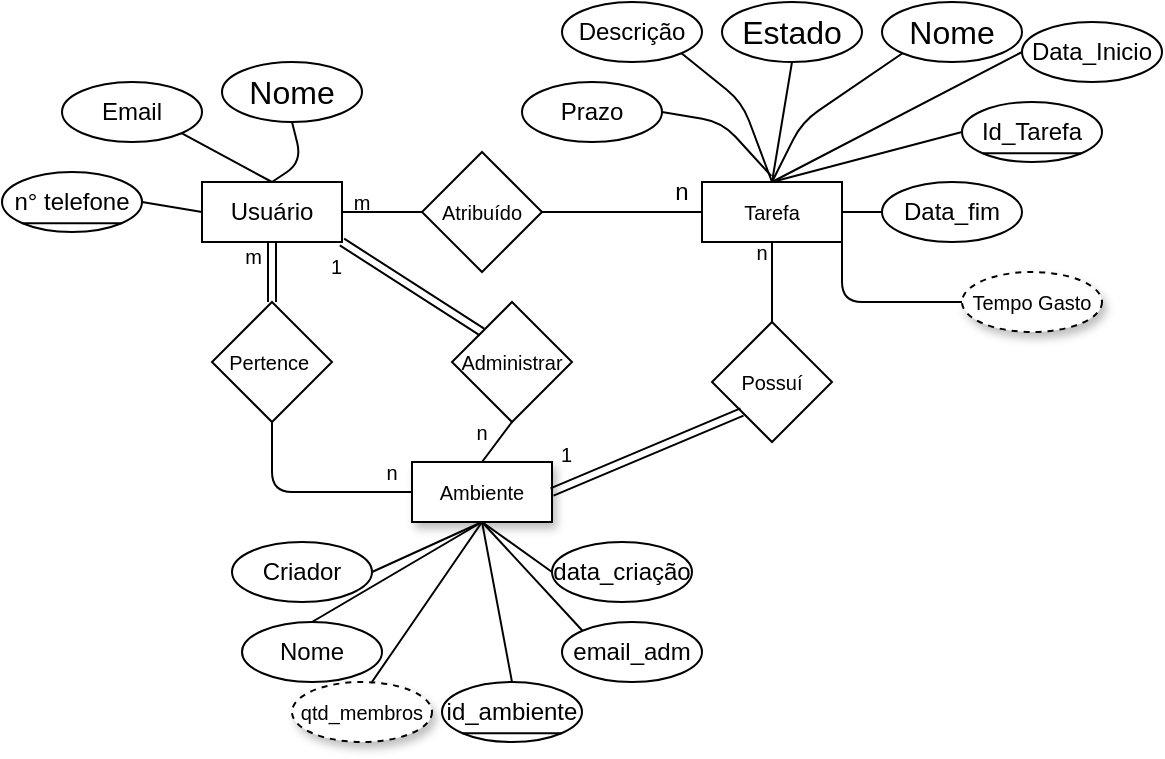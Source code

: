 <mxfile>
    <diagram id="xUzG4P2LGu08gM0siAGi" name="Page-1">
        <mxGraphModel dx="506" dy="647" grid="1" gridSize="10" guides="1" tooltips="1" connect="1" arrows="1" fold="1" page="1" pageScale="1" pageWidth="850" pageHeight="1100" math="0" shadow="0">
            <root>
                <mxCell id="0"/>
                <mxCell id="1" parent="0"/>
                <mxCell id="2" value="Usuário" style="rounded=0;whiteSpace=wrap;html=1;" parent="1" vertex="1">
                    <mxGeometry x="110" y="110" width="70" height="30" as="geometry"/>
                </mxCell>
                <mxCell id="3" value="&lt;font size=&quot;3&quot;&gt;Nome&lt;/font&gt;" style="ellipse;whiteSpace=wrap;html=1;" parent="1" vertex="1">
                    <mxGeometry x="120" y="50" width="70" height="30" as="geometry"/>
                </mxCell>
                <mxCell id="4" value="Email" style="ellipse;whiteSpace=wrap;html=1;" parent="1" vertex="1">
                    <mxGeometry x="40" y="60" width="70" height="30" as="geometry"/>
                </mxCell>
                <mxCell id="6" value="Tarefa" style="rounded=0;whiteSpace=wrap;html=1;fontSize=10;" parent="1" vertex="1">
                    <mxGeometry x="360" y="110" width="70" height="30" as="geometry"/>
                </mxCell>
                <mxCell id="7" value="Atribuído" style="rhombus;whiteSpace=wrap;html=1;fontSize=10;" parent="1" vertex="1">
                    <mxGeometry x="220" y="95" width="60" height="60" as="geometry"/>
                </mxCell>
                <mxCell id="8" value="&lt;font size=&quot;3&quot;&gt;Nome&lt;/font&gt;" style="ellipse;whiteSpace=wrap;html=1;" parent="1" vertex="1">
                    <mxGeometry x="450" y="20" width="70" height="30" as="geometry"/>
                </mxCell>
                <mxCell id="9" value="Descrição" style="ellipse;whiteSpace=wrap;html=1;" parent="1" vertex="1">
                    <mxGeometry x="290" y="20" width="70" height="30" as="geometry"/>
                </mxCell>
                <mxCell id="11" value="&lt;font size=&quot;3&quot;&gt;Estado&lt;/font&gt;" style="ellipse;whiteSpace=wrap;html=1;" parent="1" vertex="1">
                    <mxGeometry x="370" y="20" width="70" height="30" as="geometry"/>
                </mxCell>
                <mxCell id="12" value="Prazo" style="ellipse;whiteSpace=wrap;html=1;" parent="1" vertex="1">
                    <mxGeometry x="270" y="60" width="70" height="30" as="geometry"/>
                </mxCell>
                <mxCell id="13" value="Data_Inicio" style="ellipse;whiteSpace=wrap;html=1;" parent="1" vertex="1">
                    <mxGeometry x="520" y="30" width="70" height="30" as="geometry"/>
                </mxCell>
                <mxCell id="14" value="Data_fim" style="ellipse;whiteSpace=wrap;html=1;" parent="1" vertex="1">
                    <mxGeometry x="450" y="110" width="70" height="30" as="geometry"/>
                </mxCell>
                <mxCell id="17" value="Tempo Gasto" style="ellipse;whiteSpace=wrap;html=1;align=center;dashed=1;shadow=1;fontSize=10;" parent="1" vertex="1">
                    <mxGeometry x="490" y="155" width="70" height="30" as="geometry"/>
                </mxCell>
                <mxCell id="18" value="Ambiente" style="rounded=0;whiteSpace=wrap;html=1;shadow=1;fontSize=10;" parent="1" vertex="1">
                    <mxGeometry x="215" y="250" width="70" height="30" as="geometry"/>
                </mxCell>
                <mxCell id="19" value="" style="endArrow=none;html=1;fontSize=10;entryX=0;entryY=0.5;entryDx=0;entryDy=0;exitX=0.5;exitY=0;exitDx=0;exitDy=0;" parent="1" source="6" target="13" edge="1">
                    <mxGeometry width="50" height="50" relative="1" as="geometry">
                        <mxPoint x="400" y="130" as="sourcePoint"/>
                        <mxPoint x="450" y="80" as="targetPoint"/>
                    </mxGeometry>
                </mxCell>
                <mxCell id="20" value="" style="endArrow=none;html=1;fontSize=10;entryX=0;entryY=1;entryDx=0;entryDy=0;exitX=0.5;exitY=0;exitDx=0;exitDy=0;" parent="1" source="6" target="8" edge="1">
                    <mxGeometry width="50" height="50" relative="1" as="geometry">
                        <mxPoint x="400" y="130" as="sourcePoint"/>
                        <mxPoint x="450" y="80" as="targetPoint"/>
                        <Array as="points">
                            <mxPoint x="410" y="80"/>
                        </Array>
                    </mxGeometry>
                </mxCell>
                <mxCell id="21" value="" style="endArrow=none;html=1;fontSize=10;entryX=0;entryY=0.5;entryDx=0;entryDy=0;exitX=1;exitY=0.5;exitDx=0;exitDy=0;" parent="1" source="6" target="14" edge="1">
                    <mxGeometry width="50" height="50" relative="1" as="geometry">
                        <mxPoint x="400" y="130" as="sourcePoint"/>
                        <mxPoint x="450" y="80" as="targetPoint"/>
                    </mxGeometry>
                </mxCell>
                <mxCell id="22" value="" style="endArrow=none;html=1;fontSize=10;entryX=0.5;entryY=1;entryDx=0;entryDy=0;exitX=0.5;exitY=0;exitDx=0;exitDy=0;" parent="1" source="6" target="11" edge="1">
                    <mxGeometry width="50" height="50" relative="1" as="geometry">
                        <mxPoint x="410" y="130" as="sourcePoint"/>
                        <mxPoint x="460" y="80" as="targetPoint"/>
                    </mxGeometry>
                </mxCell>
                <mxCell id="23" value="" style="endArrow=none;html=1;fontSize=10;entryX=1;entryY=1;entryDx=0;entryDy=0;exitX=0.5;exitY=0;exitDx=0;exitDy=0;" parent="1" source="6" target="9" edge="1">
                    <mxGeometry width="50" height="50" relative="1" as="geometry">
                        <mxPoint x="410" y="130" as="sourcePoint"/>
                        <mxPoint x="460" y="80" as="targetPoint"/>
                        <Array as="points">
                            <mxPoint x="380" y="70"/>
                        </Array>
                    </mxGeometry>
                </mxCell>
                <mxCell id="24" value="" style="endArrow=none;html=1;fontSize=10;entryX=1;entryY=0.5;entryDx=0;entryDy=0;exitX=0.495;exitY=-0.1;exitDx=0;exitDy=0;exitPerimeter=0;" parent="1" source="6" edge="1">
                    <mxGeometry width="50" height="50" relative="1" as="geometry">
                        <mxPoint x="410" y="130" as="sourcePoint"/>
                        <mxPoint x="340.0" y="75" as="targetPoint"/>
                        <Array as="points">
                            <mxPoint x="370" y="80"/>
                        </Array>
                    </mxGeometry>
                </mxCell>
                <mxCell id="25" value="" style="endArrow=none;html=1;fontSize=10;entryX=0;entryY=0.5;entryDx=0;entryDy=0;exitX=1;exitY=1;exitDx=0;exitDy=0;" parent="1" source="6" target="17" edge="1">
                    <mxGeometry width="50" height="50" relative="1" as="geometry">
                        <mxPoint x="410" y="130" as="sourcePoint"/>
                        <mxPoint x="460" y="80" as="targetPoint"/>
                        <Array as="points">
                            <mxPoint x="430" y="170"/>
                        </Array>
                    </mxGeometry>
                </mxCell>
                <mxCell id="26" value="" style="endArrow=none;html=1;fontSize=10;entryX=0.5;entryY=1;entryDx=0;entryDy=0;exitX=0.5;exitY=0;exitDx=0;exitDy=0;" parent="1" source="2" target="3" edge="1">
                    <mxGeometry width="50" height="50" relative="1" as="geometry">
                        <mxPoint x="140" y="130" as="sourcePoint"/>
                        <mxPoint x="190" y="80" as="targetPoint"/>
                        <Array as="points">
                            <mxPoint x="160" y="100"/>
                        </Array>
                    </mxGeometry>
                </mxCell>
                <mxCell id="27" value="" style="endArrow=none;html=1;fontSize=10;entryX=1;entryY=1;entryDx=0;entryDy=0;exitX=0.5;exitY=0;exitDx=0;exitDy=0;" parent="1" source="2" target="4" edge="1">
                    <mxGeometry width="50" height="50" relative="1" as="geometry">
                        <mxPoint x="140" y="130" as="sourcePoint"/>
                        <mxPoint x="190" y="80" as="targetPoint"/>
                        <Array as="points"/>
                    </mxGeometry>
                </mxCell>
                <mxCell id="28" value="" style="endArrow=none;html=1;rounded=0;fontSize=10;exitX=1;exitY=0.5;exitDx=0;exitDy=0;entryX=0;entryY=0.5;entryDx=0;entryDy=0;" parent="1" source="2" target="7" edge="1">
                    <mxGeometry relative="1" as="geometry">
                        <mxPoint x="160" y="110" as="sourcePoint"/>
                        <mxPoint x="320" y="110" as="targetPoint"/>
                    </mxGeometry>
                </mxCell>
                <mxCell id="31" value="m" style="text;html=1;strokeColor=none;fillColor=none;align=center;verticalAlign=middle;whiteSpace=wrap;rounded=0;shadow=1;fontSize=10;" parent="1" vertex="1">
                    <mxGeometry x="170" y="110" width="40" height="20" as="geometry"/>
                </mxCell>
                <mxCell id="MVlRNSNjMbKyrB4dj1rr-33" value="n" style="text;html=1;strokeColor=none;fillColor=none;align=center;verticalAlign=middle;whiteSpace=wrap;rounded=0;shadow=1;fontSize=10;" parent="1" vertex="1">
                    <mxGeometry x="175" y="240" width="60" height="30" as="geometry"/>
                </mxCell>
                <mxCell id="MVlRNSNjMbKyrB4dj1rr-34" value="n" style="text;html=1;strokeColor=none;fillColor=none;align=center;verticalAlign=middle;whiteSpace=wrap;rounded=0;shadow=1;fontSize=10;" parent="1" vertex="1">
                    <mxGeometry x="360" y="130" width="60" height="30" as="geometry"/>
                </mxCell>
                <mxCell id="MVlRNSNjMbKyrB4dj1rr-35" value="" style="endArrow=none;html=1;fontSize=10;entryX=0.5;entryY=1;entryDx=0;entryDy=0;exitX=1;exitY=0.5;exitDx=0;exitDy=0;" parent="1" source="MVlRNSNjMbKyrB4dj1rr-41" target="18" edge="1">
                    <mxGeometry width="50" height="50" relative="1" as="geometry">
                        <mxPoint x="200" y="330" as="sourcePoint"/>
                        <mxPoint x="270" y="320" as="targetPoint"/>
                    </mxGeometry>
                </mxCell>
                <mxCell id="MVlRNSNjMbKyrB4dj1rr-36" value="Id_Tarefa" style="ellipse;whiteSpace=wrap;html=1;" parent="1" vertex="1">
                    <mxGeometry x="490" y="70" width="70" height="30" as="geometry"/>
                </mxCell>
                <mxCell id="MVlRNSNjMbKyrB4dj1rr-37" value="" style="endArrow=none;html=1;fontSize=10;exitX=0;exitY=1;exitDx=0;exitDy=0;entryX=1;entryY=1;entryDx=0;entryDy=0;" parent="1" source="MVlRNSNjMbKyrB4dj1rr-36" target="MVlRNSNjMbKyrB4dj1rr-36" edge="1">
                    <mxGeometry width="50" height="50" relative="1" as="geometry">
                        <mxPoint x="580" y="130" as="sourcePoint"/>
                        <mxPoint x="630" y="80" as="targetPoint"/>
                    </mxGeometry>
                </mxCell>
                <mxCell id="MVlRNSNjMbKyrB4dj1rr-38" value="" style="endArrow=none;html=1;fontSize=10;entryX=0;entryY=0.5;entryDx=0;entryDy=0;exitX=0.5;exitY=0;exitDx=0;exitDy=0;" parent="1" source="6" target="MVlRNSNjMbKyrB4dj1rr-36" edge="1">
                    <mxGeometry width="50" height="50" relative="1" as="geometry">
                        <mxPoint x="490" y="230" as="sourcePoint"/>
                        <mxPoint x="540" y="180" as="targetPoint"/>
                    </mxGeometry>
                </mxCell>
                <mxCell id="MVlRNSNjMbKyrB4dj1rr-40" value="Nome" style="ellipse;whiteSpace=wrap;html=1;" parent="1" vertex="1">
                    <mxGeometry x="130" y="330" width="70" height="30" as="geometry"/>
                </mxCell>
                <mxCell id="MVlRNSNjMbKyrB4dj1rr-41" value="Criador" style="ellipse;whiteSpace=wrap;html=1;" parent="1" vertex="1">
                    <mxGeometry x="125" y="290" width="70" height="30" as="geometry"/>
                </mxCell>
                <mxCell id="MVlRNSNjMbKyrB4dj1rr-42" value="" style="endArrow=none;html=1;fontSize=10;entryX=0.5;entryY=1;entryDx=0;entryDy=0;exitX=0.5;exitY=0;exitDx=0;exitDy=0;" parent="1" source="MVlRNSNjMbKyrB4dj1rr-40" target="18" edge="1">
                    <mxGeometry width="50" height="50" relative="1" as="geometry">
                        <mxPoint x="260" y="230" as="sourcePoint"/>
                        <mxPoint x="250" y="290" as="targetPoint"/>
                    </mxGeometry>
                </mxCell>
                <mxCell id="MVlRNSNjMbKyrB4dj1rr-44" value="data_criação" style="ellipse;whiteSpace=wrap;html=1;" parent="1" vertex="1">
                    <mxGeometry x="285" y="290" width="70" height="30" as="geometry"/>
                </mxCell>
                <mxCell id="MVlRNSNjMbKyrB4dj1rr-47" value="" style="endArrow=none;html=1;fontSize=10;entryX=0;entryY=0.5;entryDx=0;entryDy=0;exitX=0.5;exitY=1;exitDx=0;exitDy=0;" parent="1" source="18" target="MVlRNSNjMbKyrB4dj1rr-44" edge="1">
                    <mxGeometry width="50" height="50" relative="1" as="geometry">
                        <mxPoint x="260" y="230" as="sourcePoint"/>
                        <mxPoint x="310" y="180" as="targetPoint"/>
                    </mxGeometry>
                </mxCell>
                <mxCell id="MVlRNSNjMbKyrB4dj1rr-49" value="Pertence&amp;nbsp;" style="rhombus;whiteSpace=wrap;html=1;fontSize=10;" parent="1" vertex="1">
                    <mxGeometry x="115" y="170" width="60" height="60" as="geometry"/>
                </mxCell>
                <mxCell id="MVlRNSNjMbKyrB4dj1rr-51" value="" style="endArrow=none;html=1;fontSize=10;entryX=0;entryY=0.5;entryDx=0;entryDy=0;exitX=0.5;exitY=1;exitDx=0;exitDy=0;" parent="1" source="MVlRNSNjMbKyrB4dj1rr-49" target="18" edge="1">
                    <mxGeometry width="50" height="50" relative="1" as="geometry">
                        <mxPoint x="125" y="280" as="sourcePoint"/>
                        <mxPoint x="175" y="230" as="targetPoint"/>
                        <Array as="points">
                            <mxPoint x="145" y="265"/>
                        </Array>
                    </mxGeometry>
                </mxCell>
                <mxCell id="MVlRNSNjMbKyrB4dj1rr-54" value="Possuí" style="rhombus;whiteSpace=wrap;html=1;fontSize=10;" parent="1" vertex="1">
                    <mxGeometry x="365" y="180" width="60" height="60" as="geometry"/>
                </mxCell>
                <mxCell id="MVlRNSNjMbKyrB4dj1rr-55" value="" style="endArrow=none;html=1;fontSize=10;exitX=0.5;exitY=0;exitDx=0;exitDy=0;entryX=0.5;entryY=1;entryDx=0;entryDy=0;" parent="1" source="MVlRNSNjMbKyrB4dj1rr-54" target="6" edge="1">
                    <mxGeometry width="50" height="50" relative="1" as="geometry">
                        <mxPoint x="310" y="140" as="sourcePoint"/>
                        <mxPoint x="390" y="160" as="targetPoint"/>
                    </mxGeometry>
                </mxCell>
                <mxCell id="MVlRNSNjMbKyrB4dj1rr-59" value="Administrar" style="rhombus;whiteSpace=wrap;html=1;fontSize=10;" parent="1" vertex="1">
                    <mxGeometry x="235" y="170" width="60" height="60" as="geometry"/>
                </mxCell>
                <mxCell id="MVlRNSNjMbKyrB4dj1rr-61" value="" style="endArrow=none;html=1;fontSize=10;exitX=0.5;exitY=0;exitDx=0;exitDy=0;entryX=0.5;entryY=1;entryDx=0;entryDy=0;" parent="1" source="18" target="MVlRNSNjMbKyrB4dj1rr-59" edge="1">
                    <mxGeometry width="50" height="50" relative="1" as="geometry">
                        <mxPoint x="260" y="225" as="sourcePoint"/>
                        <mxPoint x="310" y="175" as="targetPoint"/>
                    </mxGeometry>
                </mxCell>
                <mxCell id="MVlRNSNjMbKyrB4dj1rr-62" value="n" style="text;html=1;strokeColor=none;fillColor=none;align=center;verticalAlign=middle;whiteSpace=wrap;rounded=0;shadow=1;fontSize=10;" parent="1" vertex="1">
                    <mxGeometry x="220" y="220" width="60" height="30" as="geometry"/>
                </mxCell>
                <mxCell id="MVlRNSNjMbKyrB4dj1rr-65" value="email_adm" style="ellipse;whiteSpace=wrap;html=1;" parent="1" vertex="1">
                    <mxGeometry x="290" y="330" width="70" height="30" as="geometry"/>
                </mxCell>
                <mxCell id="MVlRNSNjMbKyrB4dj1rr-66" value="" style="endArrow=none;html=1;fontSize=10;exitX=0;exitY=0;exitDx=0;exitDy=0;" parent="1" source="MVlRNSNjMbKyrB4dj1rr-65" edge="1">
                    <mxGeometry width="50" height="50" relative="1" as="geometry">
                        <mxPoint x="350" y="350" as="sourcePoint"/>
                        <mxPoint x="250" y="280" as="targetPoint"/>
                    </mxGeometry>
                </mxCell>
                <mxCell id="MVlRNSNjMbKyrB4dj1rr-68" value="" style="shape=link;html=1;rounded=0;fontSize=10;entryX=1;entryY=1;entryDx=0;entryDy=0;exitX=0;exitY=0;exitDx=0;exitDy=0;" parent="1" source="MVlRNSNjMbKyrB4dj1rr-59" target="2" edge="1">
                    <mxGeometry relative="1" as="geometry">
                        <mxPoint x="75" y="180" as="sourcePoint"/>
                        <mxPoint x="235" y="180" as="targetPoint"/>
                    </mxGeometry>
                </mxCell>
                <mxCell id="MVlRNSNjMbKyrB4dj1rr-69" value="1" style="resizable=0;html=1;align=right;verticalAlign=bottom;shadow=1;fontSize=10;" parent="MVlRNSNjMbKyrB4dj1rr-68" connectable="0" vertex="1">
                    <mxGeometry x="1" relative="1" as="geometry">
                        <mxPoint y="20" as="offset"/>
                    </mxGeometry>
                </mxCell>
                <mxCell id="MVlRNSNjMbKyrB4dj1rr-70" value="" style="shape=link;html=1;rounded=0;fontSize=10;entryX=0.5;entryY=1;entryDx=0;entryDy=0;exitX=0.5;exitY=0;exitDx=0;exitDy=0;" parent="1" source="MVlRNSNjMbKyrB4dj1rr-49" target="2" edge="1">
                    <mxGeometry relative="1" as="geometry">
                        <mxPoint x="90" y="190" as="sourcePoint"/>
                        <mxPoint x="80" y="210" as="targetPoint"/>
                    </mxGeometry>
                </mxCell>
                <mxCell id="MVlRNSNjMbKyrB4dj1rr-71" value="m" style="resizable=0;html=1;align=right;verticalAlign=bottom;shadow=1;fontSize=10;" parent="MVlRNSNjMbKyrB4dj1rr-70" connectable="0" vertex="1">
                    <mxGeometry x="1" relative="1" as="geometry">
                        <mxPoint x="-5" y="15" as="offset"/>
                    </mxGeometry>
                </mxCell>
                <mxCell id="MVlRNSNjMbKyrB4dj1rr-72" value="" style="shape=link;html=1;rounded=0;fontSize=10;entryX=1;entryY=0.5;entryDx=0;entryDy=0;exitX=0;exitY=1;exitDx=0;exitDy=0;" parent="1" source="MVlRNSNjMbKyrB4dj1rr-54" target="18" edge="1">
                    <mxGeometry relative="1" as="geometry">
                        <mxPoint x="355" y="290" as="sourcePoint"/>
                        <mxPoint x="515" y="290" as="targetPoint"/>
                    </mxGeometry>
                </mxCell>
                <mxCell id="MVlRNSNjMbKyrB4dj1rr-73" value="1" style="resizable=0;html=1;align=right;verticalAlign=bottom;shadow=1;fontSize=10;" parent="MVlRNSNjMbKyrB4dj1rr-72" connectable="0" vertex="1">
                    <mxGeometry x="1" relative="1" as="geometry">
                        <mxPoint x="10" y="-10" as="offset"/>
                    </mxGeometry>
                </mxCell>
                <mxCell id="MVlRNSNjMbKyrB4dj1rr-75" value="qtd_membros" style="ellipse;whiteSpace=wrap;html=1;align=center;dashed=1;shadow=1;fontSize=10;" parent="1" vertex="1">
                    <mxGeometry x="155" y="360" width="70" height="30" as="geometry"/>
                </mxCell>
                <mxCell id="MVlRNSNjMbKyrB4dj1rr-76" value="" style="endArrow=none;html=1;fontSize=10;entryX=0.5;entryY=1;entryDx=0;entryDy=0;exitX=0.571;exitY=0;exitDx=0;exitDy=0;exitPerimeter=0;" parent="1" source="MVlRNSNjMbKyrB4dj1rr-75" target="18" edge="1">
                    <mxGeometry width="50" height="50" relative="1" as="geometry">
                        <mxPoint x="270" y="250" as="sourcePoint"/>
                        <mxPoint x="320" y="200" as="targetPoint"/>
                    </mxGeometry>
                </mxCell>
                <mxCell id="MVlRNSNjMbKyrB4dj1rr-77" value="n° telefone" style="ellipse;whiteSpace=wrap;html=1;" parent="1" vertex="1">
                    <mxGeometry x="10" y="105" width="70" height="30" as="geometry"/>
                </mxCell>
                <mxCell id="MVlRNSNjMbKyrB4dj1rr-78" value="" style="endArrow=none;html=1;fontSize=10;entryX=1;entryY=1;entryDx=0;entryDy=0;exitX=0;exitY=1;exitDx=0;exitDy=0;" parent="1" source="MVlRNSNjMbKyrB4dj1rr-77" target="MVlRNSNjMbKyrB4dj1rr-77" edge="1">
                    <mxGeometry width="50" height="50" relative="1" as="geometry">
                        <mxPoint x="220" y="215" as="sourcePoint"/>
                        <mxPoint x="270" y="165" as="targetPoint"/>
                    </mxGeometry>
                </mxCell>
                <mxCell id="MVlRNSNjMbKyrB4dj1rr-79" value="" style="endArrow=none;html=1;fontSize=10;entryX=0;entryY=0.5;entryDx=0;entryDy=0;exitX=1;exitY=0.5;exitDx=0;exitDy=0;" parent="1" source="MVlRNSNjMbKyrB4dj1rr-77" target="2" edge="1">
                    <mxGeometry width="50" height="50" relative="1" as="geometry">
                        <mxPoint x="70" y="250" as="sourcePoint"/>
                        <mxPoint x="120" y="200" as="targetPoint"/>
                    </mxGeometry>
                </mxCell>
                <mxCell id="33" value="id_ambiente" style="ellipse;whiteSpace=wrap;html=1;" parent="1" vertex="1">
                    <mxGeometry x="230" y="360" width="70" height="30" as="geometry"/>
                </mxCell>
                <mxCell id="34" value="" style="endArrow=none;html=1;fontSize=10;entryX=1;entryY=1;entryDx=0;entryDy=0;exitX=0;exitY=1;exitDx=0;exitDy=0;" parent="1" source="33" target="33" edge="1">
                    <mxGeometry width="50" height="50" relative="1" as="geometry">
                        <mxPoint x="470" y="500" as="sourcePoint"/>
                        <mxPoint x="520" y="450" as="targetPoint"/>
                    </mxGeometry>
                </mxCell>
                <mxCell id="35" value="" style="endArrow=none;html=1;entryX=0.5;entryY=1;entryDx=0;entryDy=0;exitX=0.5;exitY=0;exitDx=0;exitDy=0;" parent="1" source="33" target="18" edge="1">
                    <mxGeometry width="50" height="50" relative="1" as="geometry">
                        <mxPoint x="120" y="430" as="sourcePoint"/>
                        <mxPoint x="170" y="380" as="targetPoint"/>
                    </mxGeometry>
                </mxCell>
                <mxCell id="36" value="" style="endArrow=none;html=1;entryX=0;entryY=0.5;entryDx=0;entryDy=0;exitX=1;exitY=0.5;exitDx=0;exitDy=0;" edge="1" parent="1" source="7" target="6">
                    <mxGeometry width="50" height="50" relative="1" as="geometry">
                        <mxPoint x="290" y="180" as="sourcePoint"/>
                        <mxPoint x="340" y="130" as="targetPoint"/>
                    </mxGeometry>
                </mxCell>
                <mxCell id="37" value="n" style="text;html=1;strokeColor=none;fillColor=none;align=center;verticalAlign=middle;whiteSpace=wrap;rounded=0;" vertex="1" parent="1">
                    <mxGeometry x="320" y="100" width="60" height="30" as="geometry"/>
                </mxCell>
            </root>
        </mxGraphModel>
    </diagram>
    <diagram id="89CNunF7tWzUwpjxmn6a" name="Page-2">
        <mxGraphModel dx="506" dy="647" grid="1" gridSize="10" guides="1" tooltips="1" connect="1" arrows="1" fold="1" page="1" pageScale="1" pageWidth="850" pageHeight="1100" math="0" shadow="0">
            <root>
                <mxCell id="0"/>
                <mxCell id="1" parent="0"/>
            </root>
        </mxGraphModel>
    </diagram>
</mxfile>